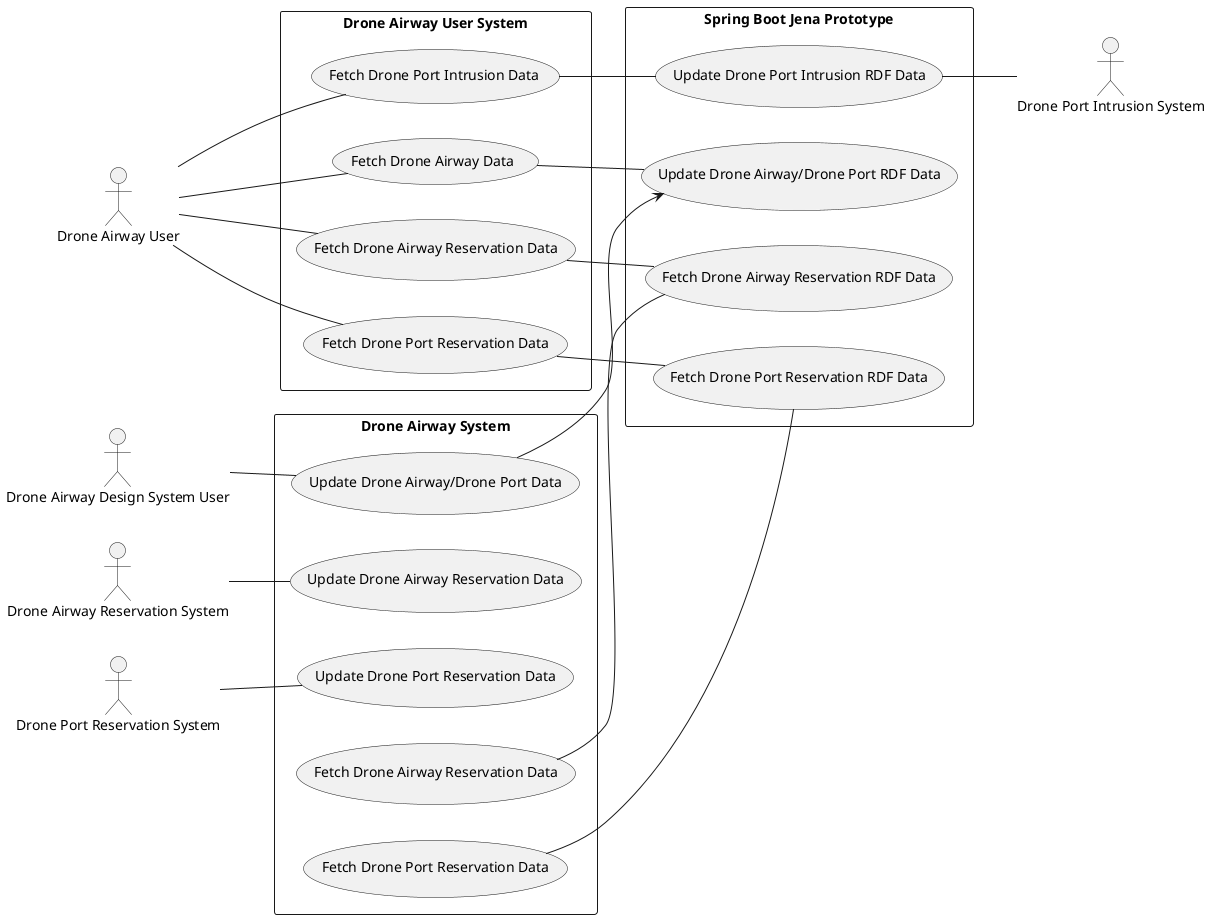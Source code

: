 @startuml
left to right direction

actor "Drone Airway User" as DroneAirwayUser
actor "Drone Airway Design System User" as DroneAirwayDesignSystemUser
actor "Drone Airway Reservation System" as DroneAirwayReservationSystem
actor "Drone Port Reservation System" as DronePortReservationSystem
actor "Drone Port Intrusion System" as DronePortIntrusionSystem

rectangle "Drone Airway User System" {
  (Fetch Drone Airway Data) as DAUC1
  (Fetch Drone Airway Reservation Data) as DAUC2
  (Fetch Drone Port Reservation Data) as DAUC3
  (Fetch Drone Port Intrusion Data) as DAUC4
}

rectangle "Spring Boot Jena Prototype" {
  (Update Drone Airway/Drone Port RDF Data) as SBJPUC1
  (Fetch Drone Airway Reservation RDF Data) as SBJPUC2
  (Fetch Drone Port Reservation RDF Data) as SBJPUC3
  (Update Drone Port Intrusion RDF Data) as SBJPUC4
}

rectangle "Drone Airway System" {
  (Update Drone Airway/Drone Port Data) as DASUC1
  (Update Drone Airway Reservation Data) as DASUC2
  (Update Drone Port Reservation Data) as DASUC3
  (Fetch Drone Airway Reservation Data) as DASUC4
  (Fetch Drone Port Reservation Data) as DASUC5
}

DroneAirwayUser -- DAUC1
DroneAirwayUser -- DAUC2
DroneAirwayUser -- DAUC3
DroneAirwayUser -- DAUC4

DAUC1 -- SBJPUC1
DAUC2 -- SBJPUC2
DAUC3 -- SBJPUC3
DAUC4 -- SBJPUC4

DASUC1 --> SBJPUC1
DASUC4 -- SBJPUC2
DASUC5 -- SBJPUC3

DroneAirwayDesignSystemUser -- DASUC1
DroneAirwayReservationSystem -- DASUC2
DronePortReservationSystem -- DASUC3

SBJPUC4 -- DronePortIntrusionSystem

@enduml
